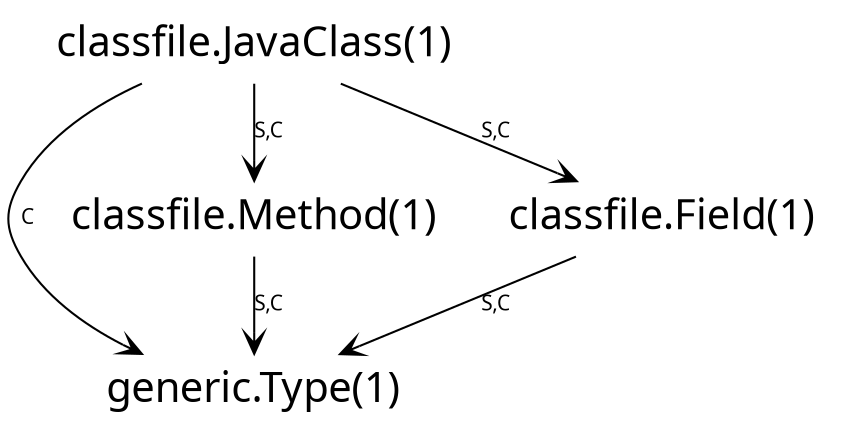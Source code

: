 digraph classfile_2_generic_tdg { 
node [shape=plaintext, fontname=Skia, fontsize=20];
edge [fontname=Skia, fontsize = 10];
5[ label="generic.Type(1)"];
4[ label="classfile.Method(1)"];
5[ label="generic.Type(1)"];
2[ label="classfile.JavaClass(1)"];
5[ label="generic.Type(1)"];
0[ label="classfile.Field(1)"];
4->5[color="black", arrowhead="vee", label = "S,C"];
0->5[color="black", arrowhead="vee", label = "S,C"];
2->4[color="black", arrowhead="vee", label = "S,C"];
2->0[color="black", arrowhead="vee", label = "S,C"];
2->5[color="black", arrowhead="vee", label = "C"]
}